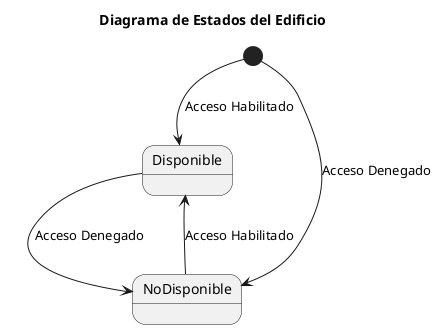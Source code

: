@startuml Diagrama_de_Estados

title Diagrama de Estados del Edificio

skinparam {
    NoteBackgroundColor #whiteSmoke
}

hide empty members

[*] --> Disponible : Acceso Habilitado
[*] --> NoDisponible : Acceso Denegado
Disponible --> NoDisponible : Acceso Denegado
NoDisponible --> Disponible : Acceso Habilitado

@enduml
